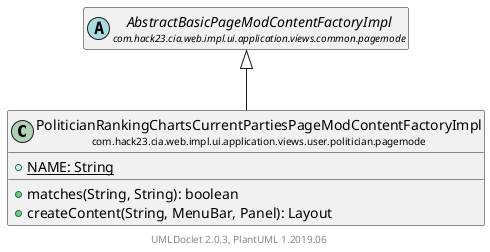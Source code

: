 @startuml
    set namespaceSeparator none
    hide empty fields
    hide empty methods

    class "<size:14>PoliticianRankingChartsCurrentPartiesPageModContentFactoryImpl\n<size:10>com.hack23.cia.web.impl.ui.application.views.user.politician.pagemode" as com.hack23.cia.web.impl.ui.application.views.user.politician.pagemode.PoliticianRankingChartsCurrentPartiesPageModContentFactoryImpl [[PoliticianRankingChartsCurrentPartiesPageModContentFactoryImpl.html]] {
        {static} +NAME: String
        +matches(String, String): boolean
        +createContent(String, MenuBar, Panel): Layout
    }

    abstract class "<size:14>AbstractBasicPageModContentFactoryImpl\n<size:10>com.hack23.cia.web.impl.ui.application.views.common.pagemode" as com.hack23.cia.web.impl.ui.application.views.common.pagemode.AbstractBasicPageModContentFactoryImpl [[../../../common/pagemode/AbstractBasicPageModContentFactoryImpl.html]]

    com.hack23.cia.web.impl.ui.application.views.common.pagemode.AbstractBasicPageModContentFactoryImpl <|-- com.hack23.cia.web.impl.ui.application.views.user.politician.pagemode.PoliticianRankingChartsCurrentPartiesPageModContentFactoryImpl

    center footer UMLDoclet 2.0.3, PlantUML 1.2019.06
@enduml
